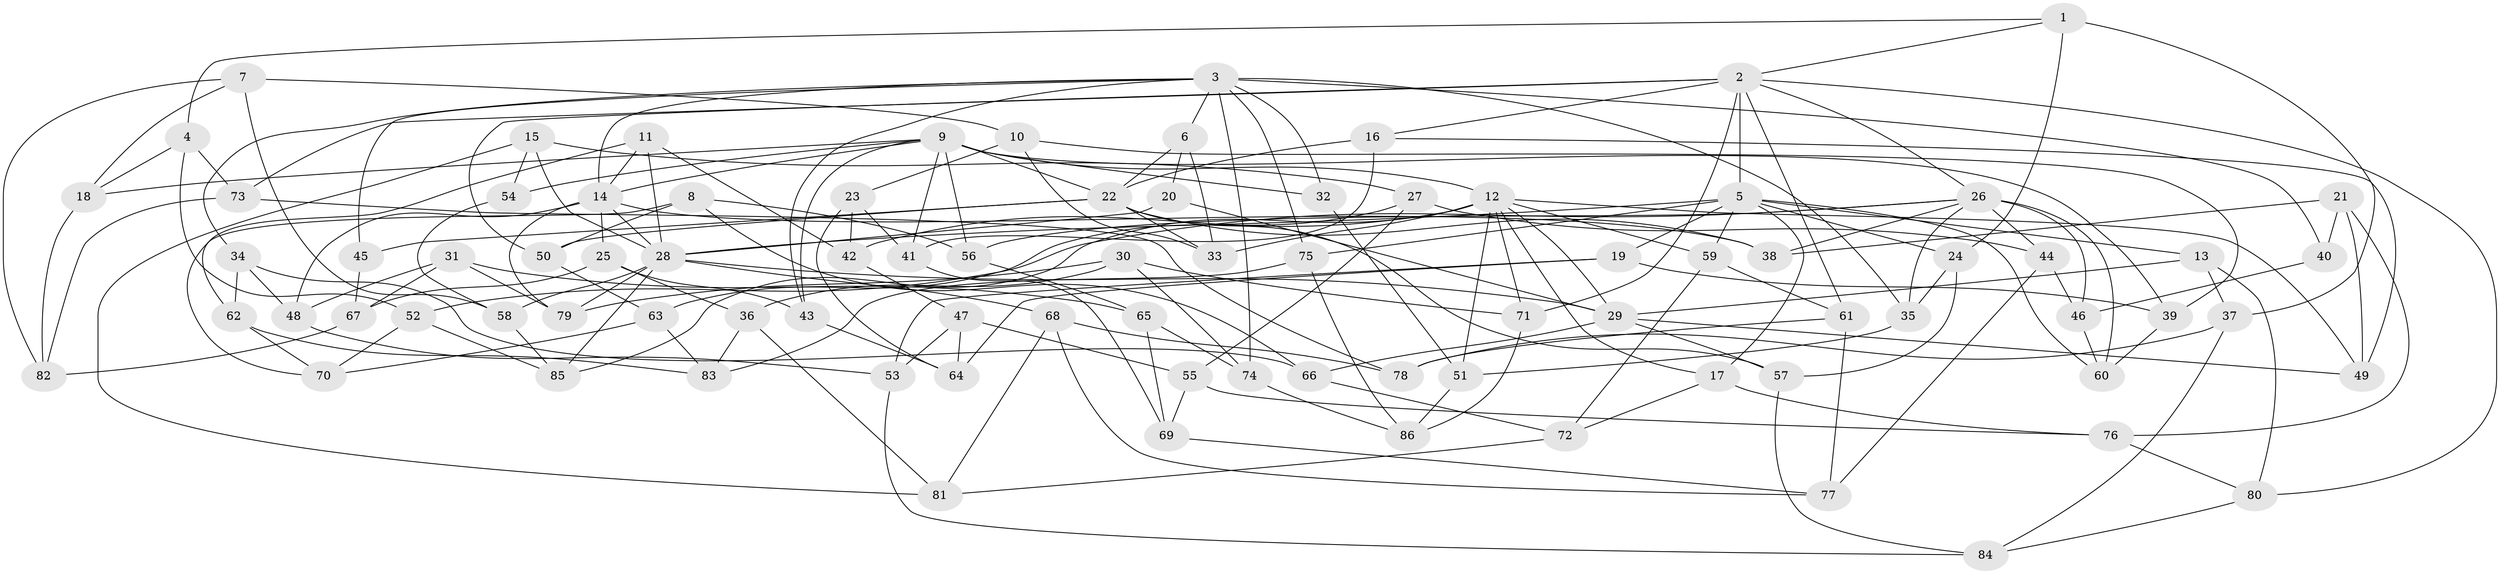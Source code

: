 // original degree distribution, {4: 1.0}
// Generated by graph-tools (version 1.1) at 2025/53/03/04/25 22:53:53]
// undirected, 86 vertices, 194 edges
graph export_dot {
  node [color=gray90,style=filled];
  1;
  2;
  3;
  4;
  5;
  6;
  7;
  8;
  9;
  10;
  11;
  12;
  13;
  14;
  15;
  16;
  17;
  18;
  19;
  20;
  21;
  22;
  23;
  24;
  25;
  26;
  27;
  28;
  29;
  30;
  31;
  32;
  33;
  34;
  35;
  36;
  37;
  38;
  39;
  40;
  41;
  42;
  43;
  44;
  45;
  46;
  47;
  48;
  49;
  50;
  51;
  52;
  53;
  54;
  55;
  56;
  57;
  58;
  59;
  60;
  61;
  62;
  63;
  64;
  65;
  66;
  67;
  68;
  69;
  70;
  71;
  72;
  73;
  74;
  75;
  76;
  77;
  78;
  79;
  80;
  81;
  82;
  83;
  84;
  85;
  86;
  1 -- 2 [weight=1.0];
  1 -- 4 [weight=1.0];
  1 -- 24 [weight=1.0];
  1 -- 37 [weight=1.0];
  2 -- 5 [weight=2.0];
  2 -- 16 [weight=1.0];
  2 -- 26 [weight=1.0];
  2 -- 50 [weight=1.0];
  2 -- 61 [weight=1.0];
  2 -- 71 [weight=1.0];
  2 -- 73 [weight=1.0];
  2 -- 80 [weight=1.0];
  3 -- 6 [weight=1.0];
  3 -- 14 [weight=1.0];
  3 -- 32 [weight=1.0];
  3 -- 34 [weight=1.0];
  3 -- 35 [weight=1.0];
  3 -- 40 [weight=2.0];
  3 -- 43 [weight=1.0];
  3 -- 45 [weight=2.0];
  3 -- 74 [weight=1.0];
  3 -- 75 [weight=1.0];
  4 -- 18 [weight=1.0];
  4 -- 52 [weight=1.0];
  4 -- 73 [weight=1.0];
  5 -- 13 [weight=1.0];
  5 -- 17 [weight=1.0];
  5 -- 19 [weight=1.0];
  5 -- 24 [weight=1.0];
  5 -- 28 [weight=1.0];
  5 -- 59 [weight=1.0];
  5 -- 60 [weight=1.0];
  5 -- 75 [weight=1.0];
  6 -- 20 [weight=1.0];
  6 -- 22 [weight=1.0];
  6 -- 33 [weight=1.0];
  7 -- 10 [weight=1.0];
  7 -- 18 [weight=1.0];
  7 -- 58 [weight=1.0];
  7 -- 82 [weight=1.0];
  8 -- 50 [weight=1.0];
  8 -- 56 [weight=1.0];
  8 -- 66 [weight=1.0];
  8 -- 70 [weight=1.0];
  9 -- 12 [weight=1.0];
  9 -- 14 [weight=1.0];
  9 -- 18 [weight=1.0];
  9 -- 22 [weight=1.0];
  9 -- 32 [weight=2.0];
  9 -- 39 [weight=1.0];
  9 -- 41 [weight=1.0];
  9 -- 43 [weight=1.0];
  9 -- 54 [weight=2.0];
  9 -- 56 [weight=1.0];
  10 -- 23 [weight=1.0];
  10 -- 33 [weight=1.0];
  10 -- 39 [weight=1.0];
  11 -- 14 [weight=1.0];
  11 -- 28 [weight=1.0];
  11 -- 42 [weight=1.0];
  11 -- 62 [weight=1.0];
  12 -- 17 [weight=1.0];
  12 -- 29 [weight=1.0];
  12 -- 33 [weight=1.0];
  12 -- 42 [weight=1.0];
  12 -- 49 [weight=1.0];
  12 -- 51 [weight=1.0];
  12 -- 59 [weight=1.0];
  12 -- 71 [weight=1.0];
  12 -- 85 [weight=1.0];
  13 -- 29 [weight=1.0];
  13 -- 37 [weight=1.0];
  13 -- 80 [weight=1.0];
  14 -- 25 [weight=1.0];
  14 -- 28 [weight=1.0];
  14 -- 38 [weight=1.0];
  14 -- 48 [weight=1.0];
  14 -- 79 [weight=1.0];
  15 -- 27 [weight=1.0];
  15 -- 28 [weight=1.0];
  15 -- 54 [weight=1.0];
  15 -- 81 [weight=1.0];
  16 -- 22 [weight=1.0];
  16 -- 41 [weight=1.0];
  16 -- 49 [weight=1.0];
  17 -- 72 [weight=1.0];
  17 -- 76 [weight=1.0];
  18 -- 82 [weight=1.0];
  19 -- 39 [weight=1.0];
  19 -- 53 [weight=1.0];
  19 -- 64 [weight=1.0];
  20 -- 28 [weight=2.0];
  20 -- 29 [weight=1.0];
  21 -- 38 [weight=1.0];
  21 -- 40 [weight=1.0];
  21 -- 49 [weight=1.0];
  21 -- 76 [weight=1.0];
  22 -- 33 [weight=1.0];
  22 -- 38 [weight=1.0];
  22 -- 45 [weight=1.0];
  22 -- 50 [weight=1.0];
  22 -- 57 [weight=1.0];
  23 -- 41 [weight=1.0];
  23 -- 42 [weight=1.0];
  23 -- 64 [weight=1.0];
  24 -- 35 [weight=1.0];
  24 -- 57 [weight=1.0];
  25 -- 36 [weight=1.0];
  25 -- 43 [weight=1.0];
  25 -- 67 [weight=1.0];
  26 -- 35 [weight=1.0];
  26 -- 38 [weight=1.0];
  26 -- 44 [weight=1.0];
  26 -- 46 [weight=1.0];
  26 -- 52 [weight=1.0];
  26 -- 56 [weight=1.0];
  26 -- 60 [weight=1.0];
  27 -- 44 [weight=1.0];
  27 -- 55 [weight=1.0];
  27 -- 63 [weight=1.0];
  28 -- 29 [weight=2.0];
  28 -- 58 [weight=1.0];
  28 -- 68 [weight=1.0];
  28 -- 79 [weight=1.0];
  28 -- 85 [weight=1.0];
  29 -- 49 [weight=1.0];
  29 -- 57 [weight=1.0];
  29 -- 66 [weight=1.0];
  30 -- 36 [weight=1.0];
  30 -- 71 [weight=1.0];
  30 -- 74 [weight=1.0];
  30 -- 79 [weight=1.0];
  31 -- 48 [weight=1.0];
  31 -- 65 [weight=1.0];
  31 -- 67 [weight=1.0];
  31 -- 79 [weight=1.0];
  32 -- 51 [weight=1.0];
  34 -- 48 [weight=1.0];
  34 -- 62 [weight=1.0];
  34 -- 66 [weight=1.0];
  35 -- 51 [weight=1.0];
  36 -- 81 [weight=1.0];
  36 -- 83 [weight=1.0];
  37 -- 78 [weight=1.0];
  37 -- 84 [weight=1.0];
  39 -- 60 [weight=1.0];
  40 -- 46 [weight=1.0];
  41 -- 69 [weight=1.0];
  42 -- 47 [weight=1.0];
  43 -- 64 [weight=1.0];
  44 -- 46 [weight=1.0];
  44 -- 77 [weight=1.0];
  45 -- 67 [weight=1.0];
  46 -- 60 [weight=1.0];
  47 -- 53 [weight=1.0];
  47 -- 55 [weight=1.0];
  47 -- 64 [weight=1.0];
  48 -- 53 [weight=1.0];
  50 -- 63 [weight=1.0];
  51 -- 86 [weight=1.0];
  52 -- 70 [weight=1.0];
  52 -- 85 [weight=1.0];
  53 -- 84 [weight=1.0];
  54 -- 58 [weight=1.0];
  55 -- 69 [weight=1.0];
  55 -- 76 [weight=1.0];
  56 -- 65 [weight=1.0];
  57 -- 84 [weight=1.0];
  58 -- 85 [weight=1.0];
  59 -- 61 [weight=1.0];
  59 -- 72 [weight=1.0];
  61 -- 77 [weight=1.0];
  61 -- 78 [weight=1.0];
  62 -- 70 [weight=1.0];
  62 -- 83 [weight=1.0];
  63 -- 70 [weight=1.0];
  63 -- 83 [weight=1.0];
  65 -- 69 [weight=1.0];
  65 -- 74 [weight=1.0];
  66 -- 72 [weight=1.0];
  67 -- 82 [weight=1.0];
  68 -- 77 [weight=1.0];
  68 -- 78 [weight=1.0];
  68 -- 81 [weight=1.0];
  69 -- 77 [weight=1.0];
  71 -- 86 [weight=1.0];
  72 -- 81 [weight=1.0];
  73 -- 78 [weight=1.0];
  73 -- 82 [weight=1.0];
  74 -- 86 [weight=1.0];
  75 -- 83 [weight=1.0];
  75 -- 86 [weight=1.0];
  76 -- 80 [weight=1.0];
  80 -- 84 [weight=1.0];
}
